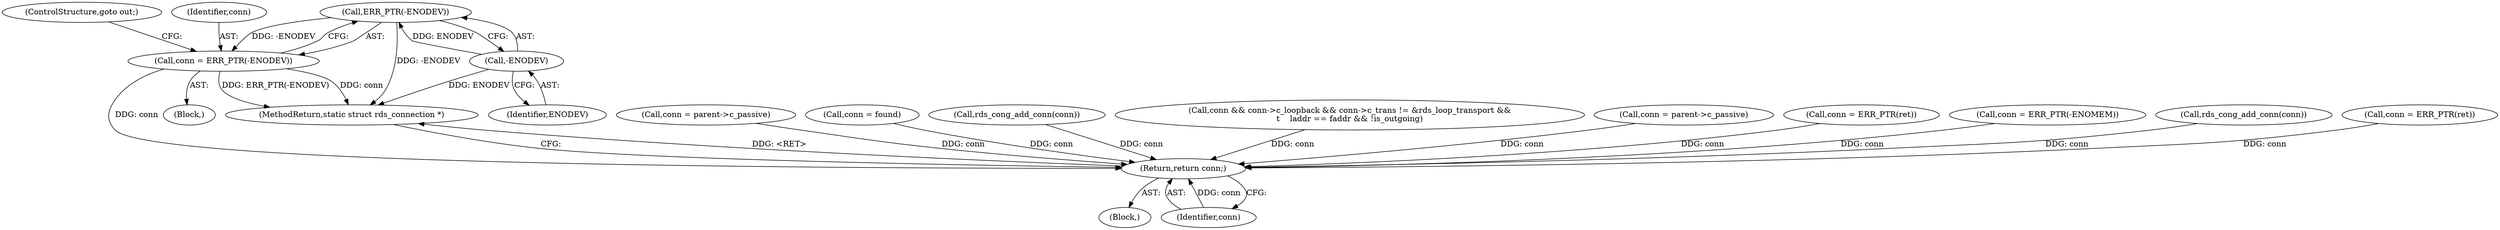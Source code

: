 digraph "1_linux_8c7188b23474cca017b3ef354c4a58456f68303a@del" {
"1000279" [label="(Call,ERR_PTR(-ENODEV))"];
"1000280" [label="(Call,-ENODEV)"];
"1000277" [label="(Call,conn = ERR_PTR(-ENODEV))"];
"1000457" [label="(Return,return conn;)"];
"1000161" [label="(Call,conn = parent->c_passive)"];
"1000280" [label="(Call,-ENODEV)"];
"1000437" [label="(Call,conn = found)"];
"1000448" [label="(Call,rds_cong_add_conn(conn))"];
"1000138" [label="(Call,conn && conn->c_loopback && conn->c_trans != &rds_loop_transport &&\n\t    laddr == faddr && !is_outgoing)"];
"1000282" [label="(ControlStructure,goto out;)"];
"1000400" [label="(Call,conn = parent->c_passive)"];
"1000299" [label="(Call,conn = ERR_PTR(ret))"];
"1000113" [label="(Block,)"];
"1000457" [label="(Return,return conn;)"];
"1000273" [label="(Block,)"];
"1000179" [label="(Call,conn = ERR_PTR(-ENOMEM))"];
"1000277" [label="(Call,conn = ERR_PTR(-ENODEV))"];
"1000281" [label="(Identifier,ENODEV)"];
"1000458" [label="(Identifier,conn)"];
"1000412" [label="(Call,rds_cong_add_conn(conn))"];
"1000279" [label="(Call,ERR_PTR(-ENODEV))"];
"1000278" [label="(Identifier,conn)"];
"1000459" [label="(MethodReturn,static struct rds_connection *)"];
"1000238" [label="(Call,conn = ERR_PTR(ret))"];
"1000279" -> "1000277"  [label="AST: "];
"1000279" -> "1000280"  [label="CFG: "];
"1000280" -> "1000279"  [label="AST: "];
"1000277" -> "1000279"  [label="CFG: "];
"1000279" -> "1000459"  [label="DDG: -ENODEV"];
"1000279" -> "1000277"  [label="DDG: -ENODEV"];
"1000280" -> "1000279"  [label="DDG: ENODEV"];
"1000280" -> "1000281"  [label="CFG: "];
"1000281" -> "1000280"  [label="AST: "];
"1000280" -> "1000459"  [label="DDG: ENODEV"];
"1000277" -> "1000273"  [label="AST: "];
"1000278" -> "1000277"  [label="AST: "];
"1000282" -> "1000277"  [label="CFG: "];
"1000277" -> "1000459"  [label="DDG: conn"];
"1000277" -> "1000459"  [label="DDG: ERR_PTR(-ENODEV)"];
"1000277" -> "1000457"  [label="DDG: conn"];
"1000457" -> "1000113"  [label="AST: "];
"1000457" -> "1000458"  [label="CFG: "];
"1000458" -> "1000457"  [label="AST: "];
"1000459" -> "1000457"  [label="CFG: "];
"1000457" -> "1000459"  [label="DDG: <RET>"];
"1000458" -> "1000457"  [label="DDG: conn"];
"1000238" -> "1000457"  [label="DDG: conn"];
"1000400" -> "1000457"  [label="DDG: conn"];
"1000138" -> "1000457"  [label="DDG: conn"];
"1000437" -> "1000457"  [label="DDG: conn"];
"1000179" -> "1000457"  [label="DDG: conn"];
"1000448" -> "1000457"  [label="DDG: conn"];
"1000412" -> "1000457"  [label="DDG: conn"];
"1000299" -> "1000457"  [label="DDG: conn"];
"1000161" -> "1000457"  [label="DDG: conn"];
}
